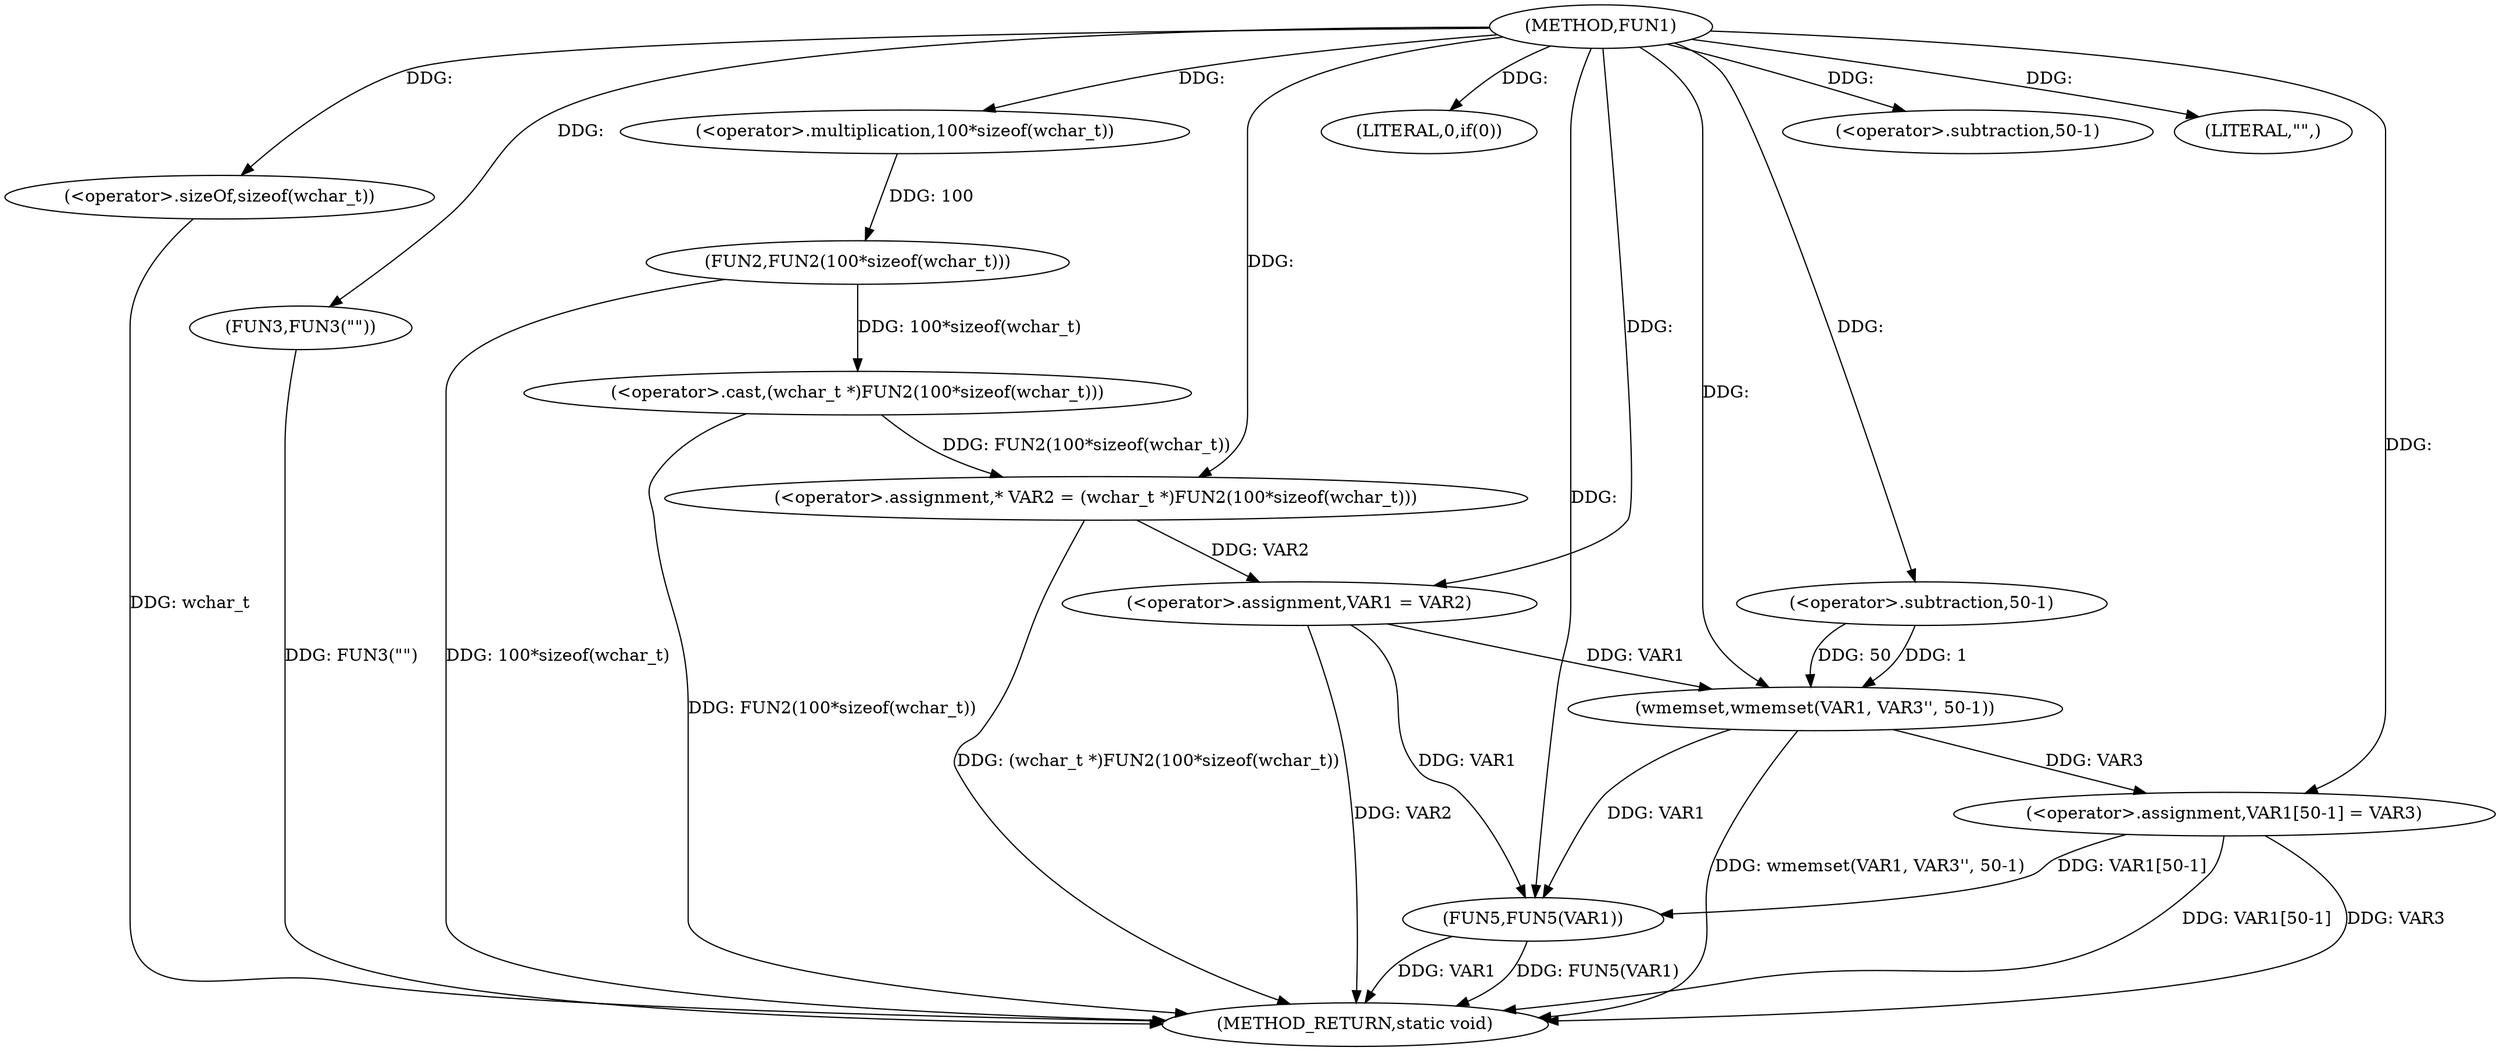 digraph FUN1 {  
"1000100" [label = "(METHOD,FUN1)" ]
"1000140" [label = "(METHOD_RETURN,static void)" ]
"1000104" [label = "(<operator>.assignment,* VAR2 = (wchar_t *)FUN2(100*sizeof(wchar_t)))" ]
"1000106" [label = "(<operator>.cast,(wchar_t *)FUN2(100*sizeof(wchar_t)))" ]
"1000108" [label = "(FUN2,FUN2(100*sizeof(wchar_t)))" ]
"1000109" [label = "(<operator>.multiplication,100*sizeof(wchar_t))" ]
"1000111" [label = "(<operator>.sizeOf,sizeof(wchar_t))" ]
"1000113" [label = "(<operator>.assignment,VAR1 = VAR2)" ]
"1000117" [label = "(LITERAL,0,if(0))" ]
"1000119" [label = "(FUN3,FUN3(\"\"))" ]
"1000123" [label = "(wmemset,wmemset(VAR1, VAR3'', 50-1))" ]
"1000126" [label = "(<operator>.subtraction,50-1)" ]
"1000129" [label = "(<operator>.assignment,VAR1[50-1] = VAR3)" ]
"1000132" [label = "(<operator>.subtraction,50-1)" ]
"1000137" [label = "(LITERAL,\"\",)" ]
"1000138" [label = "(FUN5,FUN5(VAR1))" ]
  "1000129" -> "1000140"  [ label = "DDG: VAR1[50-1]"] 
  "1000106" -> "1000140"  [ label = "DDG: FUN2(100*sizeof(wchar_t))"] 
  "1000113" -> "1000140"  [ label = "DDG: VAR2"] 
  "1000111" -> "1000140"  [ label = "DDG: wchar_t"] 
  "1000138" -> "1000140"  [ label = "DDG: FUN5(VAR1)"] 
  "1000119" -> "1000140"  [ label = "DDG: FUN3(\"\")"] 
  "1000123" -> "1000140"  [ label = "DDG: wmemset(VAR1, VAR3'', 50-1)"] 
  "1000138" -> "1000140"  [ label = "DDG: VAR1"] 
  "1000129" -> "1000140"  [ label = "DDG: VAR3"] 
  "1000104" -> "1000140"  [ label = "DDG: (wchar_t *)FUN2(100*sizeof(wchar_t))"] 
  "1000108" -> "1000140"  [ label = "DDG: 100*sizeof(wchar_t)"] 
  "1000106" -> "1000104"  [ label = "DDG: FUN2(100*sizeof(wchar_t))"] 
  "1000100" -> "1000104"  [ label = "DDG: "] 
  "1000108" -> "1000106"  [ label = "DDG: 100*sizeof(wchar_t)"] 
  "1000109" -> "1000108"  [ label = "DDG: 100"] 
  "1000100" -> "1000109"  [ label = "DDG: "] 
  "1000100" -> "1000111"  [ label = "DDG: "] 
  "1000104" -> "1000113"  [ label = "DDG: VAR2"] 
  "1000100" -> "1000113"  [ label = "DDG: "] 
  "1000100" -> "1000117"  [ label = "DDG: "] 
  "1000100" -> "1000119"  [ label = "DDG: "] 
  "1000113" -> "1000123"  [ label = "DDG: VAR1"] 
  "1000100" -> "1000123"  [ label = "DDG: "] 
  "1000126" -> "1000123"  [ label = "DDG: 50"] 
  "1000126" -> "1000123"  [ label = "DDG: 1"] 
  "1000100" -> "1000126"  [ label = "DDG: "] 
  "1000123" -> "1000129"  [ label = "DDG: VAR3"] 
  "1000100" -> "1000129"  [ label = "DDG: "] 
  "1000100" -> "1000132"  [ label = "DDG: "] 
  "1000100" -> "1000137"  [ label = "DDG: "] 
  "1000129" -> "1000138"  [ label = "DDG: VAR1[50-1]"] 
  "1000113" -> "1000138"  [ label = "DDG: VAR1"] 
  "1000123" -> "1000138"  [ label = "DDG: VAR1"] 
  "1000100" -> "1000138"  [ label = "DDG: "] 
}

